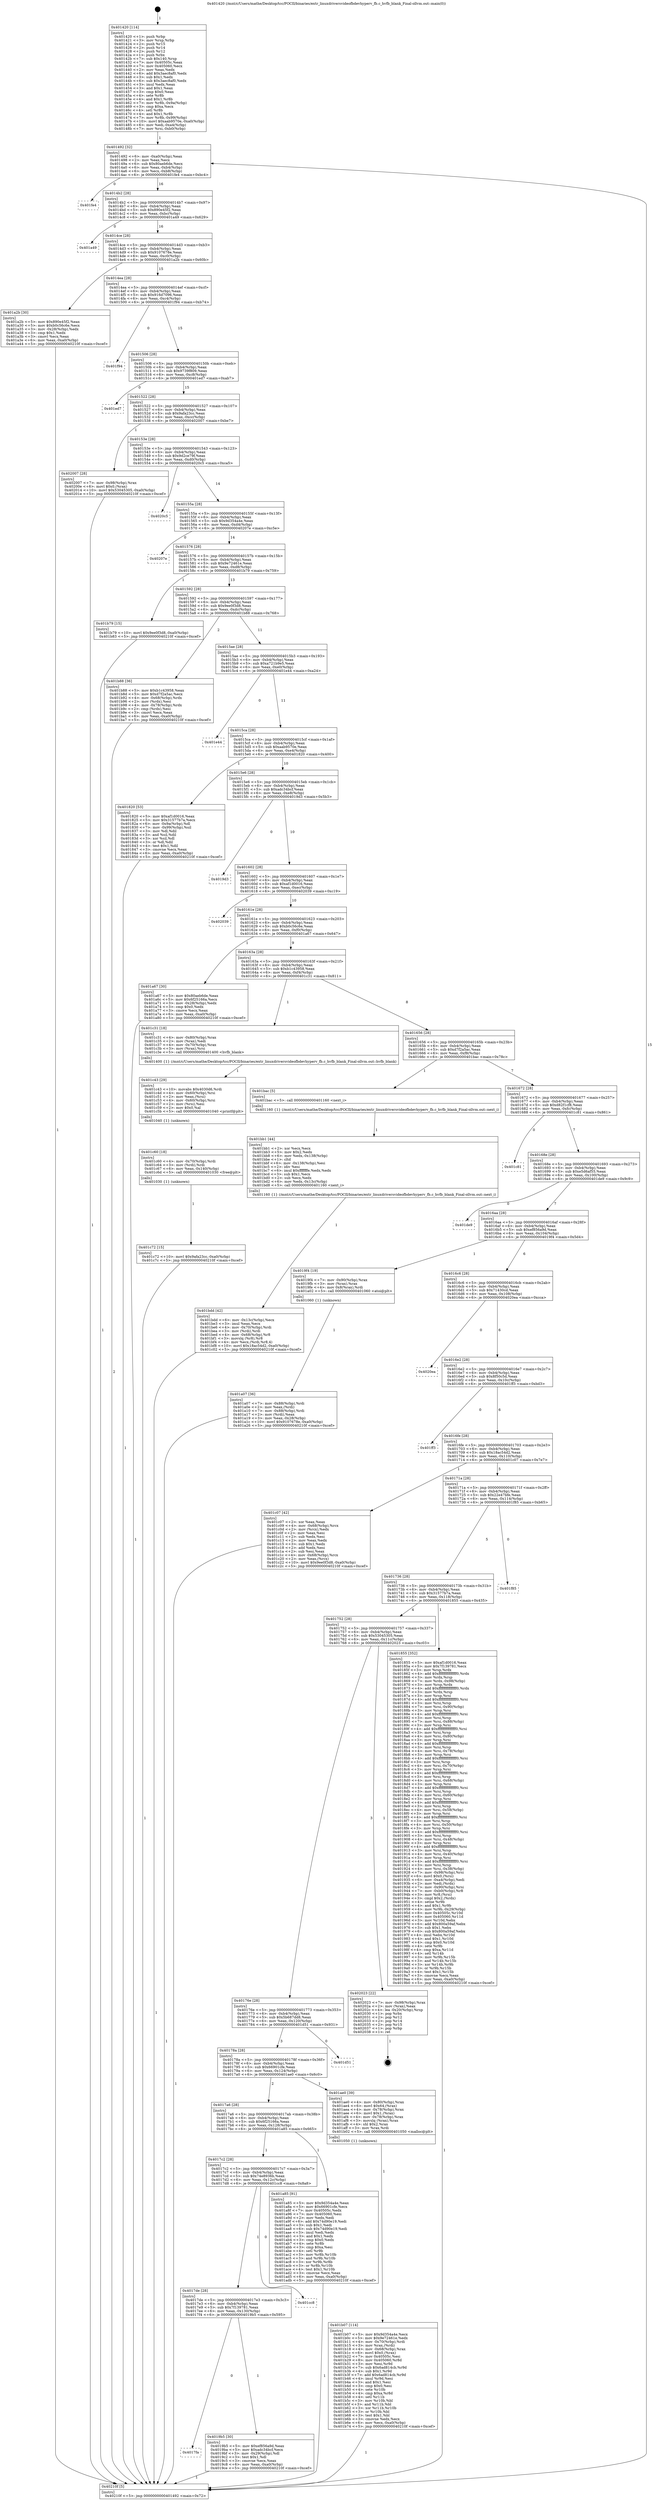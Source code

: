 digraph "0x401420" {
  label = "0x401420 (/mnt/c/Users/mathe/Desktop/tcc/POCII/binaries/extr_linuxdriversvideofbdevhyperv_fb.c_hvfb_blank_Final-ollvm.out::main(0))"
  labelloc = "t"
  node[shape=record]

  Entry [label="",width=0.3,height=0.3,shape=circle,fillcolor=black,style=filled]
  "0x401492" [label="{
     0x401492 [32]\l
     | [instrs]\l
     &nbsp;&nbsp;0x401492 \<+6\>: mov -0xa0(%rbp),%eax\l
     &nbsp;&nbsp;0x401498 \<+2\>: mov %eax,%ecx\l
     &nbsp;&nbsp;0x40149a \<+6\>: sub $0x80aeb6de,%ecx\l
     &nbsp;&nbsp;0x4014a0 \<+6\>: mov %eax,-0xb4(%rbp)\l
     &nbsp;&nbsp;0x4014a6 \<+6\>: mov %ecx,-0xb8(%rbp)\l
     &nbsp;&nbsp;0x4014ac \<+6\>: je 0000000000401fe4 \<main+0xbc4\>\l
  }"]
  "0x401fe4" [label="{
     0x401fe4\l
  }", style=dashed]
  "0x4014b2" [label="{
     0x4014b2 [28]\l
     | [instrs]\l
     &nbsp;&nbsp;0x4014b2 \<+5\>: jmp 00000000004014b7 \<main+0x97\>\l
     &nbsp;&nbsp;0x4014b7 \<+6\>: mov -0xb4(%rbp),%eax\l
     &nbsp;&nbsp;0x4014bd \<+5\>: sub $0x890e45f2,%eax\l
     &nbsp;&nbsp;0x4014c2 \<+6\>: mov %eax,-0xbc(%rbp)\l
     &nbsp;&nbsp;0x4014c8 \<+6\>: je 0000000000401a49 \<main+0x629\>\l
  }"]
  Exit [label="",width=0.3,height=0.3,shape=circle,fillcolor=black,style=filled,peripheries=2]
  "0x401a49" [label="{
     0x401a49\l
  }", style=dashed]
  "0x4014ce" [label="{
     0x4014ce [28]\l
     | [instrs]\l
     &nbsp;&nbsp;0x4014ce \<+5\>: jmp 00000000004014d3 \<main+0xb3\>\l
     &nbsp;&nbsp;0x4014d3 \<+6\>: mov -0xb4(%rbp),%eax\l
     &nbsp;&nbsp;0x4014d9 \<+5\>: sub $0x9107678e,%eax\l
     &nbsp;&nbsp;0x4014de \<+6\>: mov %eax,-0xc0(%rbp)\l
     &nbsp;&nbsp;0x4014e4 \<+6\>: je 0000000000401a2b \<main+0x60b\>\l
  }"]
  "0x401c72" [label="{
     0x401c72 [15]\l
     | [instrs]\l
     &nbsp;&nbsp;0x401c72 \<+10\>: movl $0x9afa23cc,-0xa0(%rbp)\l
     &nbsp;&nbsp;0x401c7c \<+5\>: jmp 000000000040210f \<main+0xcef\>\l
  }"]
  "0x401a2b" [label="{
     0x401a2b [30]\l
     | [instrs]\l
     &nbsp;&nbsp;0x401a2b \<+5\>: mov $0x890e45f2,%eax\l
     &nbsp;&nbsp;0x401a30 \<+5\>: mov $0xb0c56c6e,%ecx\l
     &nbsp;&nbsp;0x401a35 \<+3\>: mov -0x28(%rbp),%edx\l
     &nbsp;&nbsp;0x401a38 \<+3\>: cmp $0x1,%edx\l
     &nbsp;&nbsp;0x401a3b \<+3\>: cmovl %ecx,%eax\l
     &nbsp;&nbsp;0x401a3e \<+6\>: mov %eax,-0xa0(%rbp)\l
     &nbsp;&nbsp;0x401a44 \<+5\>: jmp 000000000040210f \<main+0xcef\>\l
  }"]
  "0x4014ea" [label="{
     0x4014ea [28]\l
     | [instrs]\l
     &nbsp;&nbsp;0x4014ea \<+5\>: jmp 00000000004014ef \<main+0xcf\>\l
     &nbsp;&nbsp;0x4014ef \<+6\>: mov -0xb4(%rbp),%eax\l
     &nbsp;&nbsp;0x4014f5 \<+5\>: sub $0x916d7096,%eax\l
     &nbsp;&nbsp;0x4014fa \<+6\>: mov %eax,-0xc4(%rbp)\l
     &nbsp;&nbsp;0x401500 \<+6\>: je 0000000000401f94 \<main+0xb74\>\l
  }"]
  "0x401c60" [label="{
     0x401c60 [18]\l
     | [instrs]\l
     &nbsp;&nbsp;0x401c60 \<+4\>: mov -0x70(%rbp),%rdi\l
     &nbsp;&nbsp;0x401c64 \<+3\>: mov (%rdi),%rdi\l
     &nbsp;&nbsp;0x401c67 \<+6\>: mov %eax,-0x140(%rbp)\l
     &nbsp;&nbsp;0x401c6d \<+5\>: call 0000000000401030 \<free@plt\>\l
     | [calls]\l
     &nbsp;&nbsp;0x401030 \{1\} (unknown)\l
  }"]
  "0x401f94" [label="{
     0x401f94\l
  }", style=dashed]
  "0x401506" [label="{
     0x401506 [28]\l
     | [instrs]\l
     &nbsp;&nbsp;0x401506 \<+5\>: jmp 000000000040150b \<main+0xeb\>\l
     &nbsp;&nbsp;0x40150b \<+6\>: mov -0xb4(%rbp),%eax\l
     &nbsp;&nbsp;0x401511 \<+5\>: sub $0x9739f809,%eax\l
     &nbsp;&nbsp;0x401516 \<+6\>: mov %eax,-0xc8(%rbp)\l
     &nbsp;&nbsp;0x40151c \<+6\>: je 0000000000401ed7 \<main+0xab7\>\l
  }"]
  "0x401c43" [label="{
     0x401c43 [29]\l
     | [instrs]\l
     &nbsp;&nbsp;0x401c43 \<+10\>: movabs $0x4030d6,%rdi\l
     &nbsp;&nbsp;0x401c4d \<+4\>: mov -0x60(%rbp),%rsi\l
     &nbsp;&nbsp;0x401c51 \<+2\>: mov %eax,(%rsi)\l
     &nbsp;&nbsp;0x401c53 \<+4\>: mov -0x60(%rbp),%rsi\l
     &nbsp;&nbsp;0x401c57 \<+2\>: mov (%rsi),%esi\l
     &nbsp;&nbsp;0x401c59 \<+2\>: mov $0x0,%al\l
     &nbsp;&nbsp;0x401c5b \<+5\>: call 0000000000401040 \<printf@plt\>\l
     | [calls]\l
     &nbsp;&nbsp;0x401040 \{1\} (unknown)\l
  }"]
  "0x401ed7" [label="{
     0x401ed7\l
  }", style=dashed]
  "0x401522" [label="{
     0x401522 [28]\l
     | [instrs]\l
     &nbsp;&nbsp;0x401522 \<+5\>: jmp 0000000000401527 \<main+0x107\>\l
     &nbsp;&nbsp;0x401527 \<+6\>: mov -0xb4(%rbp),%eax\l
     &nbsp;&nbsp;0x40152d \<+5\>: sub $0x9afa23cc,%eax\l
     &nbsp;&nbsp;0x401532 \<+6\>: mov %eax,-0xcc(%rbp)\l
     &nbsp;&nbsp;0x401538 \<+6\>: je 0000000000402007 \<main+0xbe7\>\l
  }"]
  "0x401bdd" [label="{
     0x401bdd [42]\l
     | [instrs]\l
     &nbsp;&nbsp;0x401bdd \<+6\>: mov -0x13c(%rbp),%ecx\l
     &nbsp;&nbsp;0x401be3 \<+3\>: imul %eax,%ecx\l
     &nbsp;&nbsp;0x401be6 \<+4\>: mov -0x70(%rbp),%rdi\l
     &nbsp;&nbsp;0x401bea \<+3\>: mov (%rdi),%rdi\l
     &nbsp;&nbsp;0x401bed \<+4\>: mov -0x68(%rbp),%r8\l
     &nbsp;&nbsp;0x401bf1 \<+3\>: movslq (%r8),%r8\l
     &nbsp;&nbsp;0x401bf4 \<+4\>: mov %ecx,(%rdi,%r8,4)\l
     &nbsp;&nbsp;0x401bf8 \<+10\>: movl $0x18ac54d2,-0xa0(%rbp)\l
     &nbsp;&nbsp;0x401c02 \<+5\>: jmp 000000000040210f \<main+0xcef\>\l
  }"]
  "0x402007" [label="{
     0x402007 [28]\l
     | [instrs]\l
     &nbsp;&nbsp;0x402007 \<+7\>: mov -0x98(%rbp),%rax\l
     &nbsp;&nbsp;0x40200e \<+6\>: movl $0x0,(%rax)\l
     &nbsp;&nbsp;0x402014 \<+10\>: movl $0x53045305,-0xa0(%rbp)\l
     &nbsp;&nbsp;0x40201e \<+5\>: jmp 000000000040210f \<main+0xcef\>\l
  }"]
  "0x40153e" [label="{
     0x40153e [28]\l
     | [instrs]\l
     &nbsp;&nbsp;0x40153e \<+5\>: jmp 0000000000401543 \<main+0x123\>\l
     &nbsp;&nbsp;0x401543 \<+6\>: mov -0xb4(%rbp),%eax\l
     &nbsp;&nbsp;0x401549 \<+5\>: sub $0x9d2ce79f,%eax\l
     &nbsp;&nbsp;0x40154e \<+6\>: mov %eax,-0xd0(%rbp)\l
     &nbsp;&nbsp;0x401554 \<+6\>: je 00000000004020c5 \<main+0xca5\>\l
  }"]
  "0x401bb1" [label="{
     0x401bb1 [44]\l
     | [instrs]\l
     &nbsp;&nbsp;0x401bb1 \<+2\>: xor %ecx,%ecx\l
     &nbsp;&nbsp;0x401bb3 \<+5\>: mov $0x2,%edx\l
     &nbsp;&nbsp;0x401bb8 \<+6\>: mov %edx,-0x138(%rbp)\l
     &nbsp;&nbsp;0x401bbe \<+1\>: cltd\l
     &nbsp;&nbsp;0x401bbf \<+6\>: mov -0x138(%rbp),%esi\l
     &nbsp;&nbsp;0x401bc5 \<+2\>: idiv %esi\l
     &nbsp;&nbsp;0x401bc7 \<+6\>: imul $0xfffffffe,%edx,%edx\l
     &nbsp;&nbsp;0x401bcd \<+3\>: sub $0x1,%ecx\l
     &nbsp;&nbsp;0x401bd0 \<+2\>: sub %ecx,%edx\l
     &nbsp;&nbsp;0x401bd2 \<+6\>: mov %edx,-0x13c(%rbp)\l
     &nbsp;&nbsp;0x401bd8 \<+5\>: call 0000000000401160 \<next_i\>\l
     | [calls]\l
     &nbsp;&nbsp;0x401160 \{1\} (/mnt/c/Users/mathe/Desktop/tcc/POCII/binaries/extr_linuxdriversvideofbdevhyperv_fb.c_hvfb_blank_Final-ollvm.out::next_i)\l
  }"]
  "0x4020c5" [label="{
     0x4020c5\l
  }", style=dashed]
  "0x40155a" [label="{
     0x40155a [28]\l
     | [instrs]\l
     &nbsp;&nbsp;0x40155a \<+5\>: jmp 000000000040155f \<main+0x13f\>\l
     &nbsp;&nbsp;0x40155f \<+6\>: mov -0xb4(%rbp),%eax\l
     &nbsp;&nbsp;0x401565 \<+5\>: sub $0x9d354a4e,%eax\l
     &nbsp;&nbsp;0x40156a \<+6\>: mov %eax,-0xd4(%rbp)\l
     &nbsp;&nbsp;0x401570 \<+6\>: je 000000000040207e \<main+0xc5e\>\l
  }"]
  "0x401b07" [label="{
     0x401b07 [114]\l
     | [instrs]\l
     &nbsp;&nbsp;0x401b07 \<+5\>: mov $0x9d354a4e,%ecx\l
     &nbsp;&nbsp;0x401b0c \<+5\>: mov $0x9e72461e,%edx\l
     &nbsp;&nbsp;0x401b11 \<+4\>: mov -0x70(%rbp),%rdi\l
     &nbsp;&nbsp;0x401b15 \<+3\>: mov %rax,(%rdi)\l
     &nbsp;&nbsp;0x401b18 \<+4\>: mov -0x68(%rbp),%rax\l
     &nbsp;&nbsp;0x401b1c \<+6\>: movl $0x0,(%rax)\l
     &nbsp;&nbsp;0x401b22 \<+7\>: mov 0x40505c,%esi\l
     &nbsp;&nbsp;0x401b29 \<+8\>: mov 0x405060,%r8d\l
     &nbsp;&nbsp;0x401b31 \<+3\>: mov %esi,%r9d\l
     &nbsp;&nbsp;0x401b34 \<+7\>: sub $0x6ad814cb,%r9d\l
     &nbsp;&nbsp;0x401b3b \<+4\>: sub $0x1,%r9d\l
     &nbsp;&nbsp;0x401b3f \<+7\>: add $0x6ad814cb,%r9d\l
     &nbsp;&nbsp;0x401b46 \<+4\>: imul %r9d,%esi\l
     &nbsp;&nbsp;0x401b4a \<+3\>: and $0x1,%esi\l
     &nbsp;&nbsp;0x401b4d \<+3\>: cmp $0x0,%esi\l
     &nbsp;&nbsp;0x401b50 \<+4\>: sete %r10b\l
     &nbsp;&nbsp;0x401b54 \<+4\>: cmp $0xa,%r8d\l
     &nbsp;&nbsp;0x401b58 \<+4\>: setl %r11b\l
     &nbsp;&nbsp;0x401b5c \<+3\>: mov %r10b,%bl\l
     &nbsp;&nbsp;0x401b5f \<+3\>: and %r11b,%bl\l
     &nbsp;&nbsp;0x401b62 \<+3\>: xor %r11b,%r10b\l
     &nbsp;&nbsp;0x401b65 \<+3\>: or %r10b,%bl\l
     &nbsp;&nbsp;0x401b68 \<+3\>: test $0x1,%bl\l
     &nbsp;&nbsp;0x401b6b \<+3\>: cmovne %edx,%ecx\l
     &nbsp;&nbsp;0x401b6e \<+6\>: mov %ecx,-0xa0(%rbp)\l
     &nbsp;&nbsp;0x401b74 \<+5\>: jmp 000000000040210f \<main+0xcef\>\l
  }"]
  "0x40207e" [label="{
     0x40207e\l
  }", style=dashed]
  "0x401576" [label="{
     0x401576 [28]\l
     | [instrs]\l
     &nbsp;&nbsp;0x401576 \<+5\>: jmp 000000000040157b \<main+0x15b\>\l
     &nbsp;&nbsp;0x40157b \<+6\>: mov -0xb4(%rbp),%eax\l
     &nbsp;&nbsp;0x401581 \<+5\>: sub $0x9e72461e,%eax\l
     &nbsp;&nbsp;0x401586 \<+6\>: mov %eax,-0xd8(%rbp)\l
     &nbsp;&nbsp;0x40158c \<+6\>: je 0000000000401b79 \<main+0x759\>\l
  }"]
  "0x401a07" [label="{
     0x401a07 [36]\l
     | [instrs]\l
     &nbsp;&nbsp;0x401a07 \<+7\>: mov -0x88(%rbp),%rdi\l
     &nbsp;&nbsp;0x401a0e \<+2\>: mov %eax,(%rdi)\l
     &nbsp;&nbsp;0x401a10 \<+7\>: mov -0x88(%rbp),%rdi\l
     &nbsp;&nbsp;0x401a17 \<+2\>: mov (%rdi),%eax\l
     &nbsp;&nbsp;0x401a19 \<+3\>: mov %eax,-0x28(%rbp)\l
     &nbsp;&nbsp;0x401a1c \<+10\>: movl $0x9107678e,-0xa0(%rbp)\l
     &nbsp;&nbsp;0x401a26 \<+5\>: jmp 000000000040210f \<main+0xcef\>\l
  }"]
  "0x401b79" [label="{
     0x401b79 [15]\l
     | [instrs]\l
     &nbsp;&nbsp;0x401b79 \<+10\>: movl $0x9ee0f3d8,-0xa0(%rbp)\l
     &nbsp;&nbsp;0x401b83 \<+5\>: jmp 000000000040210f \<main+0xcef\>\l
  }"]
  "0x401592" [label="{
     0x401592 [28]\l
     | [instrs]\l
     &nbsp;&nbsp;0x401592 \<+5\>: jmp 0000000000401597 \<main+0x177\>\l
     &nbsp;&nbsp;0x401597 \<+6\>: mov -0xb4(%rbp),%eax\l
     &nbsp;&nbsp;0x40159d \<+5\>: sub $0x9ee0f3d8,%eax\l
     &nbsp;&nbsp;0x4015a2 \<+6\>: mov %eax,-0xdc(%rbp)\l
     &nbsp;&nbsp;0x4015a8 \<+6\>: je 0000000000401b88 \<main+0x768\>\l
  }"]
  "0x4017fa" [label="{
     0x4017fa\l
  }", style=dashed]
  "0x401b88" [label="{
     0x401b88 [36]\l
     | [instrs]\l
     &nbsp;&nbsp;0x401b88 \<+5\>: mov $0xb1c43958,%eax\l
     &nbsp;&nbsp;0x401b8d \<+5\>: mov $0xd7f2a5ac,%ecx\l
     &nbsp;&nbsp;0x401b92 \<+4\>: mov -0x68(%rbp),%rdx\l
     &nbsp;&nbsp;0x401b96 \<+2\>: mov (%rdx),%esi\l
     &nbsp;&nbsp;0x401b98 \<+4\>: mov -0x78(%rbp),%rdx\l
     &nbsp;&nbsp;0x401b9c \<+2\>: cmp (%rdx),%esi\l
     &nbsp;&nbsp;0x401b9e \<+3\>: cmovl %ecx,%eax\l
     &nbsp;&nbsp;0x401ba1 \<+6\>: mov %eax,-0xa0(%rbp)\l
     &nbsp;&nbsp;0x401ba7 \<+5\>: jmp 000000000040210f \<main+0xcef\>\l
  }"]
  "0x4015ae" [label="{
     0x4015ae [28]\l
     | [instrs]\l
     &nbsp;&nbsp;0x4015ae \<+5\>: jmp 00000000004015b3 \<main+0x193\>\l
     &nbsp;&nbsp;0x4015b3 \<+6\>: mov -0xb4(%rbp),%eax\l
     &nbsp;&nbsp;0x4015b9 \<+5\>: sub $0xa721b9e5,%eax\l
     &nbsp;&nbsp;0x4015be \<+6\>: mov %eax,-0xe0(%rbp)\l
     &nbsp;&nbsp;0x4015c4 \<+6\>: je 0000000000401e44 \<main+0xa24\>\l
  }"]
  "0x4019b5" [label="{
     0x4019b5 [30]\l
     | [instrs]\l
     &nbsp;&nbsp;0x4019b5 \<+5\>: mov $0xef856a9d,%eax\l
     &nbsp;&nbsp;0x4019ba \<+5\>: mov $0xadc34bcf,%ecx\l
     &nbsp;&nbsp;0x4019bf \<+3\>: mov -0x29(%rbp),%dl\l
     &nbsp;&nbsp;0x4019c2 \<+3\>: test $0x1,%dl\l
     &nbsp;&nbsp;0x4019c5 \<+3\>: cmovne %ecx,%eax\l
     &nbsp;&nbsp;0x4019c8 \<+6\>: mov %eax,-0xa0(%rbp)\l
     &nbsp;&nbsp;0x4019ce \<+5\>: jmp 000000000040210f \<main+0xcef\>\l
  }"]
  "0x401e44" [label="{
     0x401e44\l
  }", style=dashed]
  "0x4015ca" [label="{
     0x4015ca [28]\l
     | [instrs]\l
     &nbsp;&nbsp;0x4015ca \<+5\>: jmp 00000000004015cf \<main+0x1af\>\l
     &nbsp;&nbsp;0x4015cf \<+6\>: mov -0xb4(%rbp),%eax\l
     &nbsp;&nbsp;0x4015d5 \<+5\>: sub $0xaab9570e,%eax\l
     &nbsp;&nbsp;0x4015da \<+6\>: mov %eax,-0xe4(%rbp)\l
     &nbsp;&nbsp;0x4015e0 \<+6\>: je 0000000000401820 \<main+0x400\>\l
  }"]
  "0x4017de" [label="{
     0x4017de [28]\l
     | [instrs]\l
     &nbsp;&nbsp;0x4017de \<+5\>: jmp 00000000004017e3 \<main+0x3c3\>\l
     &nbsp;&nbsp;0x4017e3 \<+6\>: mov -0xb4(%rbp),%eax\l
     &nbsp;&nbsp;0x4017e9 \<+5\>: sub $0x7f139781,%eax\l
     &nbsp;&nbsp;0x4017ee \<+6\>: mov %eax,-0x130(%rbp)\l
     &nbsp;&nbsp;0x4017f4 \<+6\>: je 00000000004019b5 \<main+0x595\>\l
  }"]
  "0x401820" [label="{
     0x401820 [53]\l
     | [instrs]\l
     &nbsp;&nbsp;0x401820 \<+5\>: mov $0xaf1d0016,%eax\l
     &nbsp;&nbsp;0x401825 \<+5\>: mov $0x31577b7a,%ecx\l
     &nbsp;&nbsp;0x40182a \<+6\>: mov -0x9a(%rbp),%dl\l
     &nbsp;&nbsp;0x401830 \<+7\>: mov -0x99(%rbp),%sil\l
     &nbsp;&nbsp;0x401837 \<+3\>: mov %dl,%dil\l
     &nbsp;&nbsp;0x40183a \<+3\>: and %sil,%dil\l
     &nbsp;&nbsp;0x40183d \<+3\>: xor %sil,%dl\l
     &nbsp;&nbsp;0x401840 \<+3\>: or %dl,%dil\l
     &nbsp;&nbsp;0x401843 \<+4\>: test $0x1,%dil\l
     &nbsp;&nbsp;0x401847 \<+3\>: cmovne %ecx,%eax\l
     &nbsp;&nbsp;0x40184a \<+6\>: mov %eax,-0xa0(%rbp)\l
     &nbsp;&nbsp;0x401850 \<+5\>: jmp 000000000040210f \<main+0xcef\>\l
  }"]
  "0x4015e6" [label="{
     0x4015e6 [28]\l
     | [instrs]\l
     &nbsp;&nbsp;0x4015e6 \<+5\>: jmp 00000000004015eb \<main+0x1cb\>\l
     &nbsp;&nbsp;0x4015eb \<+6\>: mov -0xb4(%rbp),%eax\l
     &nbsp;&nbsp;0x4015f1 \<+5\>: sub $0xadc34bcf,%eax\l
     &nbsp;&nbsp;0x4015f6 \<+6\>: mov %eax,-0xe8(%rbp)\l
     &nbsp;&nbsp;0x4015fc \<+6\>: je 00000000004019d3 \<main+0x5b3\>\l
  }"]
  "0x40210f" [label="{
     0x40210f [5]\l
     | [instrs]\l
     &nbsp;&nbsp;0x40210f \<+5\>: jmp 0000000000401492 \<main+0x72\>\l
  }"]
  "0x401420" [label="{
     0x401420 [114]\l
     | [instrs]\l
     &nbsp;&nbsp;0x401420 \<+1\>: push %rbp\l
     &nbsp;&nbsp;0x401421 \<+3\>: mov %rsp,%rbp\l
     &nbsp;&nbsp;0x401424 \<+2\>: push %r15\l
     &nbsp;&nbsp;0x401426 \<+2\>: push %r14\l
     &nbsp;&nbsp;0x401428 \<+2\>: push %r12\l
     &nbsp;&nbsp;0x40142a \<+1\>: push %rbx\l
     &nbsp;&nbsp;0x40142b \<+7\>: sub $0x140,%rsp\l
     &nbsp;&nbsp;0x401432 \<+7\>: mov 0x40505c,%eax\l
     &nbsp;&nbsp;0x401439 \<+7\>: mov 0x405060,%ecx\l
     &nbsp;&nbsp;0x401440 \<+2\>: mov %eax,%edx\l
     &nbsp;&nbsp;0x401442 \<+6\>: add $0x3aec8af0,%edx\l
     &nbsp;&nbsp;0x401448 \<+3\>: sub $0x1,%edx\l
     &nbsp;&nbsp;0x40144b \<+6\>: sub $0x3aec8af0,%edx\l
     &nbsp;&nbsp;0x401451 \<+3\>: imul %edx,%eax\l
     &nbsp;&nbsp;0x401454 \<+3\>: and $0x1,%eax\l
     &nbsp;&nbsp;0x401457 \<+3\>: cmp $0x0,%eax\l
     &nbsp;&nbsp;0x40145a \<+4\>: sete %r8b\l
     &nbsp;&nbsp;0x40145e \<+4\>: and $0x1,%r8b\l
     &nbsp;&nbsp;0x401462 \<+7\>: mov %r8b,-0x9a(%rbp)\l
     &nbsp;&nbsp;0x401469 \<+3\>: cmp $0xa,%ecx\l
     &nbsp;&nbsp;0x40146c \<+4\>: setl %r8b\l
     &nbsp;&nbsp;0x401470 \<+4\>: and $0x1,%r8b\l
     &nbsp;&nbsp;0x401474 \<+7\>: mov %r8b,-0x99(%rbp)\l
     &nbsp;&nbsp;0x40147b \<+10\>: movl $0xaab9570e,-0xa0(%rbp)\l
     &nbsp;&nbsp;0x401485 \<+6\>: mov %edi,-0xa4(%rbp)\l
     &nbsp;&nbsp;0x40148b \<+7\>: mov %rsi,-0xb0(%rbp)\l
  }"]
  "0x401cc8" [label="{
     0x401cc8\l
  }", style=dashed]
  "0x4019d3" [label="{
     0x4019d3\l
  }", style=dashed]
  "0x401602" [label="{
     0x401602 [28]\l
     | [instrs]\l
     &nbsp;&nbsp;0x401602 \<+5\>: jmp 0000000000401607 \<main+0x1e7\>\l
     &nbsp;&nbsp;0x401607 \<+6\>: mov -0xb4(%rbp),%eax\l
     &nbsp;&nbsp;0x40160d \<+5\>: sub $0xaf1d0016,%eax\l
     &nbsp;&nbsp;0x401612 \<+6\>: mov %eax,-0xec(%rbp)\l
     &nbsp;&nbsp;0x401618 \<+6\>: je 0000000000402039 \<main+0xc19\>\l
  }"]
  "0x4017c2" [label="{
     0x4017c2 [28]\l
     | [instrs]\l
     &nbsp;&nbsp;0x4017c2 \<+5\>: jmp 00000000004017c7 \<main+0x3a7\>\l
     &nbsp;&nbsp;0x4017c7 \<+6\>: mov -0xb4(%rbp),%eax\l
     &nbsp;&nbsp;0x4017cd \<+5\>: sub $0x74e8936b,%eax\l
     &nbsp;&nbsp;0x4017d2 \<+6\>: mov %eax,-0x12c(%rbp)\l
     &nbsp;&nbsp;0x4017d8 \<+6\>: je 0000000000401cc8 \<main+0x8a8\>\l
  }"]
  "0x402039" [label="{
     0x402039\l
  }", style=dashed]
  "0x40161e" [label="{
     0x40161e [28]\l
     | [instrs]\l
     &nbsp;&nbsp;0x40161e \<+5\>: jmp 0000000000401623 \<main+0x203\>\l
     &nbsp;&nbsp;0x401623 \<+6\>: mov -0xb4(%rbp),%eax\l
     &nbsp;&nbsp;0x401629 \<+5\>: sub $0xb0c56c6e,%eax\l
     &nbsp;&nbsp;0x40162e \<+6\>: mov %eax,-0xf0(%rbp)\l
     &nbsp;&nbsp;0x401634 \<+6\>: je 0000000000401a67 \<main+0x647\>\l
  }"]
  "0x401a85" [label="{
     0x401a85 [91]\l
     | [instrs]\l
     &nbsp;&nbsp;0x401a85 \<+5\>: mov $0x9d354a4e,%eax\l
     &nbsp;&nbsp;0x401a8a \<+5\>: mov $0x66901cfe,%ecx\l
     &nbsp;&nbsp;0x401a8f \<+7\>: mov 0x40505c,%edx\l
     &nbsp;&nbsp;0x401a96 \<+7\>: mov 0x405060,%esi\l
     &nbsp;&nbsp;0x401a9d \<+2\>: mov %edx,%edi\l
     &nbsp;&nbsp;0x401a9f \<+6\>: add $0x74d90e19,%edi\l
     &nbsp;&nbsp;0x401aa5 \<+3\>: sub $0x1,%edi\l
     &nbsp;&nbsp;0x401aa8 \<+6\>: sub $0x74d90e19,%edi\l
     &nbsp;&nbsp;0x401aae \<+3\>: imul %edi,%edx\l
     &nbsp;&nbsp;0x401ab1 \<+3\>: and $0x1,%edx\l
     &nbsp;&nbsp;0x401ab4 \<+3\>: cmp $0x0,%edx\l
     &nbsp;&nbsp;0x401ab7 \<+4\>: sete %r8b\l
     &nbsp;&nbsp;0x401abb \<+3\>: cmp $0xa,%esi\l
     &nbsp;&nbsp;0x401abe \<+4\>: setl %r9b\l
     &nbsp;&nbsp;0x401ac2 \<+3\>: mov %r8b,%r10b\l
     &nbsp;&nbsp;0x401ac5 \<+3\>: and %r9b,%r10b\l
     &nbsp;&nbsp;0x401ac8 \<+3\>: xor %r9b,%r8b\l
     &nbsp;&nbsp;0x401acb \<+3\>: or %r8b,%r10b\l
     &nbsp;&nbsp;0x401ace \<+4\>: test $0x1,%r10b\l
     &nbsp;&nbsp;0x401ad2 \<+3\>: cmovne %ecx,%eax\l
     &nbsp;&nbsp;0x401ad5 \<+6\>: mov %eax,-0xa0(%rbp)\l
     &nbsp;&nbsp;0x401adb \<+5\>: jmp 000000000040210f \<main+0xcef\>\l
  }"]
  "0x401a67" [label="{
     0x401a67 [30]\l
     | [instrs]\l
     &nbsp;&nbsp;0x401a67 \<+5\>: mov $0x80aeb6de,%eax\l
     &nbsp;&nbsp;0x401a6c \<+5\>: mov $0x6f25166a,%ecx\l
     &nbsp;&nbsp;0x401a71 \<+3\>: mov -0x28(%rbp),%edx\l
     &nbsp;&nbsp;0x401a74 \<+3\>: cmp $0x0,%edx\l
     &nbsp;&nbsp;0x401a77 \<+3\>: cmove %ecx,%eax\l
     &nbsp;&nbsp;0x401a7a \<+6\>: mov %eax,-0xa0(%rbp)\l
     &nbsp;&nbsp;0x401a80 \<+5\>: jmp 000000000040210f \<main+0xcef\>\l
  }"]
  "0x40163a" [label="{
     0x40163a [28]\l
     | [instrs]\l
     &nbsp;&nbsp;0x40163a \<+5\>: jmp 000000000040163f \<main+0x21f\>\l
     &nbsp;&nbsp;0x40163f \<+6\>: mov -0xb4(%rbp),%eax\l
     &nbsp;&nbsp;0x401645 \<+5\>: sub $0xb1c43958,%eax\l
     &nbsp;&nbsp;0x40164a \<+6\>: mov %eax,-0xf4(%rbp)\l
     &nbsp;&nbsp;0x401650 \<+6\>: je 0000000000401c31 \<main+0x811\>\l
  }"]
  "0x4017a6" [label="{
     0x4017a6 [28]\l
     | [instrs]\l
     &nbsp;&nbsp;0x4017a6 \<+5\>: jmp 00000000004017ab \<main+0x38b\>\l
     &nbsp;&nbsp;0x4017ab \<+6\>: mov -0xb4(%rbp),%eax\l
     &nbsp;&nbsp;0x4017b1 \<+5\>: sub $0x6f25166a,%eax\l
     &nbsp;&nbsp;0x4017b6 \<+6\>: mov %eax,-0x128(%rbp)\l
     &nbsp;&nbsp;0x4017bc \<+6\>: je 0000000000401a85 \<main+0x665\>\l
  }"]
  "0x401c31" [label="{
     0x401c31 [18]\l
     | [instrs]\l
     &nbsp;&nbsp;0x401c31 \<+4\>: mov -0x80(%rbp),%rax\l
     &nbsp;&nbsp;0x401c35 \<+2\>: mov (%rax),%edi\l
     &nbsp;&nbsp;0x401c37 \<+4\>: mov -0x70(%rbp),%rax\l
     &nbsp;&nbsp;0x401c3b \<+3\>: mov (%rax),%rsi\l
     &nbsp;&nbsp;0x401c3e \<+5\>: call 0000000000401400 \<hvfb_blank\>\l
     | [calls]\l
     &nbsp;&nbsp;0x401400 \{1\} (/mnt/c/Users/mathe/Desktop/tcc/POCII/binaries/extr_linuxdriversvideofbdevhyperv_fb.c_hvfb_blank_Final-ollvm.out::hvfb_blank)\l
  }"]
  "0x401656" [label="{
     0x401656 [28]\l
     | [instrs]\l
     &nbsp;&nbsp;0x401656 \<+5\>: jmp 000000000040165b \<main+0x23b\>\l
     &nbsp;&nbsp;0x40165b \<+6\>: mov -0xb4(%rbp),%eax\l
     &nbsp;&nbsp;0x401661 \<+5\>: sub $0xd7f2a5ac,%eax\l
     &nbsp;&nbsp;0x401666 \<+6\>: mov %eax,-0xf8(%rbp)\l
     &nbsp;&nbsp;0x40166c \<+6\>: je 0000000000401bac \<main+0x78c\>\l
  }"]
  "0x401ae0" [label="{
     0x401ae0 [39]\l
     | [instrs]\l
     &nbsp;&nbsp;0x401ae0 \<+4\>: mov -0x80(%rbp),%rax\l
     &nbsp;&nbsp;0x401ae4 \<+6\>: movl $0x64,(%rax)\l
     &nbsp;&nbsp;0x401aea \<+4\>: mov -0x78(%rbp),%rax\l
     &nbsp;&nbsp;0x401aee \<+6\>: movl $0x1,(%rax)\l
     &nbsp;&nbsp;0x401af4 \<+4\>: mov -0x78(%rbp),%rax\l
     &nbsp;&nbsp;0x401af8 \<+3\>: movslq (%rax),%rax\l
     &nbsp;&nbsp;0x401afb \<+4\>: shl $0x2,%rax\l
     &nbsp;&nbsp;0x401aff \<+3\>: mov %rax,%rdi\l
     &nbsp;&nbsp;0x401b02 \<+5\>: call 0000000000401050 \<malloc@plt\>\l
     | [calls]\l
     &nbsp;&nbsp;0x401050 \{1\} (unknown)\l
  }"]
  "0x401bac" [label="{
     0x401bac [5]\l
     | [instrs]\l
     &nbsp;&nbsp;0x401bac \<+5\>: call 0000000000401160 \<next_i\>\l
     | [calls]\l
     &nbsp;&nbsp;0x401160 \{1\} (/mnt/c/Users/mathe/Desktop/tcc/POCII/binaries/extr_linuxdriversvideofbdevhyperv_fb.c_hvfb_blank_Final-ollvm.out::next_i)\l
  }"]
  "0x401672" [label="{
     0x401672 [28]\l
     | [instrs]\l
     &nbsp;&nbsp;0x401672 \<+5\>: jmp 0000000000401677 \<main+0x257\>\l
     &nbsp;&nbsp;0x401677 \<+6\>: mov -0xb4(%rbp),%eax\l
     &nbsp;&nbsp;0x40167d \<+5\>: sub $0xd82f1cf8,%eax\l
     &nbsp;&nbsp;0x401682 \<+6\>: mov %eax,-0xfc(%rbp)\l
     &nbsp;&nbsp;0x401688 \<+6\>: je 0000000000401c81 \<main+0x861\>\l
  }"]
  "0x40178a" [label="{
     0x40178a [28]\l
     | [instrs]\l
     &nbsp;&nbsp;0x40178a \<+5\>: jmp 000000000040178f \<main+0x36f\>\l
     &nbsp;&nbsp;0x40178f \<+6\>: mov -0xb4(%rbp),%eax\l
     &nbsp;&nbsp;0x401795 \<+5\>: sub $0x66901cfe,%eax\l
     &nbsp;&nbsp;0x40179a \<+6\>: mov %eax,-0x124(%rbp)\l
     &nbsp;&nbsp;0x4017a0 \<+6\>: je 0000000000401ae0 \<main+0x6c0\>\l
  }"]
  "0x401c81" [label="{
     0x401c81\l
  }", style=dashed]
  "0x40168e" [label="{
     0x40168e [28]\l
     | [instrs]\l
     &nbsp;&nbsp;0x40168e \<+5\>: jmp 0000000000401693 \<main+0x273\>\l
     &nbsp;&nbsp;0x401693 \<+6\>: mov -0xb4(%rbp),%eax\l
     &nbsp;&nbsp;0x401699 \<+5\>: sub $0xe5d6af55,%eax\l
     &nbsp;&nbsp;0x40169e \<+6\>: mov %eax,-0x100(%rbp)\l
     &nbsp;&nbsp;0x4016a4 \<+6\>: je 0000000000401de9 \<main+0x9c9\>\l
  }"]
  "0x401d51" [label="{
     0x401d51\l
  }", style=dashed]
  "0x401de9" [label="{
     0x401de9\l
  }", style=dashed]
  "0x4016aa" [label="{
     0x4016aa [28]\l
     | [instrs]\l
     &nbsp;&nbsp;0x4016aa \<+5\>: jmp 00000000004016af \<main+0x28f\>\l
     &nbsp;&nbsp;0x4016af \<+6\>: mov -0xb4(%rbp),%eax\l
     &nbsp;&nbsp;0x4016b5 \<+5\>: sub $0xef856a9d,%eax\l
     &nbsp;&nbsp;0x4016ba \<+6\>: mov %eax,-0x104(%rbp)\l
     &nbsp;&nbsp;0x4016c0 \<+6\>: je 00000000004019f4 \<main+0x5d4\>\l
  }"]
  "0x40176e" [label="{
     0x40176e [28]\l
     | [instrs]\l
     &nbsp;&nbsp;0x40176e \<+5\>: jmp 0000000000401773 \<main+0x353\>\l
     &nbsp;&nbsp;0x401773 \<+6\>: mov -0xb4(%rbp),%eax\l
     &nbsp;&nbsp;0x401779 \<+5\>: sub $0x5b687dd8,%eax\l
     &nbsp;&nbsp;0x40177e \<+6\>: mov %eax,-0x120(%rbp)\l
     &nbsp;&nbsp;0x401784 \<+6\>: je 0000000000401d51 \<main+0x931\>\l
  }"]
  "0x4019f4" [label="{
     0x4019f4 [19]\l
     | [instrs]\l
     &nbsp;&nbsp;0x4019f4 \<+7\>: mov -0x90(%rbp),%rax\l
     &nbsp;&nbsp;0x4019fb \<+3\>: mov (%rax),%rax\l
     &nbsp;&nbsp;0x4019fe \<+4\>: mov 0x8(%rax),%rdi\l
     &nbsp;&nbsp;0x401a02 \<+5\>: call 0000000000401060 \<atoi@plt\>\l
     | [calls]\l
     &nbsp;&nbsp;0x401060 \{1\} (unknown)\l
  }"]
  "0x4016c6" [label="{
     0x4016c6 [28]\l
     | [instrs]\l
     &nbsp;&nbsp;0x4016c6 \<+5\>: jmp 00000000004016cb \<main+0x2ab\>\l
     &nbsp;&nbsp;0x4016cb \<+6\>: mov -0xb4(%rbp),%eax\l
     &nbsp;&nbsp;0x4016d1 \<+5\>: sub $0x71430cd,%eax\l
     &nbsp;&nbsp;0x4016d6 \<+6\>: mov %eax,-0x108(%rbp)\l
     &nbsp;&nbsp;0x4016dc \<+6\>: je 00000000004020ea \<main+0xcca\>\l
  }"]
  "0x402023" [label="{
     0x402023 [22]\l
     | [instrs]\l
     &nbsp;&nbsp;0x402023 \<+7\>: mov -0x98(%rbp),%rax\l
     &nbsp;&nbsp;0x40202a \<+2\>: mov (%rax),%eax\l
     &nbsp;&nbsp;0x40202c \<+4\>: lea -0x20(%rbp),%rsp\l
     &nbsp;&nbsp;0x402030 \<+1\>: pop %rbx\l
     &nbsp;&nbsp;0x402031 \<+2\>: pop %r12\l
     &nbsp;&nbsp;0x402033 \<+2\>: pop %r14\l
     &nbsp;&nbsp;0x402035 \<+2\>: pop %r15\l
     &nbsp;&nbsp;0x402037 \<+1\>: pop %rbp\l
     &nbsp;&nbsp;0x402038 \<+1\>: ret\l
  }"]
  "0x4020ea" [label="{
     0x4020ea\l
  }", style=dashed]
  "0x4016e2" [label="{
     0x4016e2 [28]\l
     | [instrs]\l
     &nbsp;&nbsp;0x4016e2 \<+5\>: jmp 00000000004016e7 \<main+0x2c7\>\l
     &nbsp;&nbsp;0x4016e7 \<+6\>: mov -0xb4(%rbp),%eax\l
     &nbsp;&nbsp;0x4016ed \<+5\>: sub $0x8f50c5d,%eax\l
     &nbsp;&nbsp;0x4016f2 \<+6\>: mov %eax,-0x10c(%rbp)\l
     &nbsp;&nbsp;0x4016f8 \<+6\>: je 0000000000401ff3 \<main+0xbd3\>\l
  }"]
  "0x401752" [label="{
     0x401752 [28]\l
     | [instrs]\l
     &nbsp;&nbsp;0x401752 \<+5\>: jmp 0000000000401757 \<main+0x337\>\l
     &nbsp;&nbsp;0x401757 \<+6\>: mov -0xb4(%rbp),%eax\l
     &nbsp;&nbsp;0x40175d \<+5\>: sub $0x53045305,%eax\l
     &nbsp;&nbsp;0x401762 \<+6\>: mov %eax,-0x11c(%rbp)\l
     &nbsp;&nbsp;0x401768 \<+6\>: je 0000000000402023 \<main+0xc03\>\l
  }"]
  "0x401ff3" [label="{
     0x401ff3\l
  }", style=dashed]
  "0x4016fe" [label="{
     0x4016fe [28]\l
     | [instrs]\l
     &nbsp;&nbsp;0x4016fe \<+5\>: jmp 0000000000401703 \<main+0x2e3\>\l
     &nbsp;&nbsp;0x401703 \<+6\>: mov -0xb4(%rbp),%eax\l
     &nbsp;&nbsp;0x401709 \<+5\>: sub $0x18ac54d2,%eax\l
     &nbsp;&nbsp;0x40170e \<+6\>: mov %eax,-0x110(%rbp)\l
     &nbsp;&nbsp;0x401714 \<+6\>: je 0000000000401c07 \<main+0x7e7\>\l
  }"]
  "0x401855" [label="{
     0x401855 [352]\l
     | [instrs]\l
     &nbsp;&nbsp;0x401855 \<+5\>: mov $0xaf1d0016,%eax\l
     &nbsp;&nbsp;0x40185a \<+5\>: mov $0x7f139781,%ecx\l
     &nbsp;&nbsp;0x40185f \<+3\>: mov %rsp,%rdx\l
     &nbsp;&nbsp;0x401862 \<+4\>: add $0xfffffffffffffff0,%rdx\l
     &nbsp;&nbsp;0x401866 \<+3\>: mov %rdx,%rsp\l
     &nbsp;&nbsp;0x401869 \<+7\>: mov %rdx,-0x98(%rbp)\l
     &nbsp;&nbsp;0x401870 \<+3\>: mov %rsp,%rdx\l
     &nbsp;&nbsp;0x401873 \<+4\>: add $0xfffffffffffffff0,%rdx\l
     &nbsp;&nbsp;0x401877 \<+3\>: mov %rdx,%rsp\l
     &nbsp;&nbsp;0x40187a \<+3\>: mov %rsp,%rsi\l
     &nbsp;&nbsp;0x40187d \<+4\>: add $0xfffffffffffffff0,%rsi\l
     &nbsp;&nbsp;0x401881 \<+3\>: mov %rsi,%rsp\l
     &nbsp;&nbsp;0x401884 \<+7\>: mov %rsi,-0x90(%rbp)\l
     &nbsp;&nbsp;0x40188b \<+3\>: mov %rsp,%rsi\l
     &nbsp;&nbsp;0x40188e \<+4\>: add $0xfffffffffffffff0,%rsi\l
     &nbsp;&nbsp;0x401892 \<+3\>: mov %rsi,%rsp\l
     &nbsp;&nbsp;0x401895 \<+7\>: mov %rsi,-0x88(%rbp)\l
     &nbsp;&nbsp;0x40189c \<+3\>: mov %rsp,%rsi\l
     &nbsp;&nbsp;0x40189f \<+4\>: add $0xfffffffffffffff0,%rsi\l
     &nbsp;&nbsp;0x4018a3 \<+3\>: mov %rsi,%rsp\l
     &nbsp;&nbsp;0x4018a6 \<+4\>: mov %rsi,-0x80(%rbp)\l
     &nbsp;&nbsp;0x4018aa \<+3\>: mov %rsp,%rsi\l
     &nbsp;&nbsp;0x4018ad \<+4\>: add $0xfffffffffffffff0,%rsi\l
     &nbsp;&nbsp;0x4018b1 \<+3\>: mov %rsi,%rsp\l
     &nbsp;&nbsp;0x4018b4 \<+4\>: mov %rsi,-0x78(%rbp)\l
     &nbsp;&nbsp;0x4018b8 \<+3\>: mov %rsp,%rsi\l
     &nbsp;&nbsp;0x4018bb \<+4\>: add $0xfffffffffffffff0,%rsi\l
     &nbsp;&nbsp;0x4018bf \<+3\>: mov %rsi,%rsp\l
     &nbsp;&nbsp;0x4018c2 \<+4\>: mov %rsi,-0x70(%rbp)\l
     &nbsp;&nbsp;0x4018c6 \<+3\>: mov %rsp,%rsi\l
     &nbsp;&nbsp;0x4018c9 \<+4\>: add $0xfffffffffffffff0,%rsi\l
     &nbsp;&nbsp;0x4018cd \<+3\>: mov %rsi,%rsp\l
     &nbsp;&nbsp;0x4018d0 \<+4\>: mov %rsi,-0x68(%rbp)\l
     &nbsp;&nbsp;0x4018d4 \<+3\>: mov %rsp,%rsi\l
     &nbsp;&nbsp;0x4018d7 \<+4\>: add $0xfffffffffffffff0,%rsi\l
     &nbsp;&nbsp;0x4018db \<+3\>: mov %rsi,%rsp\l
     &nbsp;&nbsp;0x4018de \<+4\>: mov %rsi,-0x60(%rbp)\l
     &nbsp;&nbsp;0x4018e2 \<+3\>: mov %rsp,%rsi\l
     &nbsp;&nbsp;0x4018e5 \<+4\>: add $0xfffffffffffffff0,%rsi\l
     &nbsp;&nbsp;0x4018e9 \<+3\>: mov %rsi,%rsp\l
     &nbsp;&nbsp;0x4018ec \<+4\>: mov %rsi,-0x58(%rbp)\l
     &nbsp;&nbsp;0x4018f0 \<+3\>: mov %rsp,%rsi\l
     &nbsp;&nbsp;0x4018f3 \<+4\>: add $0xfffffffffffffff0,%rsi\l
     &nbsp;&nbsp;0x4018f7 \<+3\>: mov %rsi,%rsp\l
     &nbsp;&nbsp;0x4018fa \<+4\>: mov %rsi,-0x50(%rbp)\l
     &nbsp;&nbsp;0x4018fe \<+3\>: mov %rsp,%rsi\l
     &nbsp;&nbsp;0x401901 \<+4\>: add $0xfffffffffffffff0,%rsi\l
     &nbsp;&nbsp;0x401905 \<+3\>: mov %rsi,%rsp\l
     &nbsp;&nbsp;0x401908 \<+4\>: mov %rsi,-0x48(%rbp)\l
     &nbsp;&nbsp;0x40190c \<+3\>: mov %rsp,%rsi\l
     &nbsp;&nbsp;0x40190f \<+4\>: add $0xfffffffffffffff0,%rsi\l
     &nbsp;&nbsp;0x401913 \<+3\>: mov %rsi,%rsp\l
     &nbsp;&nbsp;0x401916 \<+4\>: mov %rsi,-0x40(%rbp)\l
     &nbsp;&nbsp;0x40191a \<+3\>: mov %rsp,%rsi\l
     &nbsp;&nbsp;0x40191d \<+4\>: add $0xfffffffffffffff0,%rsi\l
     &nbsp;&nbsp;0x401921 \<+3\>: mov %rsi,%rsp\l
     &nbsp;&nbsp;0x401924 \<+4\>: mov %rsi,-0x38(%rbp)\l
     &nbsp;&nbsp;0x401928 \<+7\>: mov -0x98(%rbp),%rsi\l
     &nbsp;&nbsp;0x40192f \<+6\>: movl $0x0,(%rsi)\l
     &nbsp;&nbsp;0x401935 \<+6\>: mov -0xa4(%rbp),%edi\l
     &nbsp;&nbsp;0x40193b \<+2\>: mov %edi,(%rdx)\l
     &nbsp;&nbsp;0x40193d \<+7\>: mov -0x90(%rbp),%rsi\l
     &nbsp;&nbsp;0x401944 \<+7\>: mov -0xb0(%rbp),%r8\l
     &nbsp;&nbsp;0x40194b \<+3\>: mov %r8,(%rsi)\l
     &nbsp;&nbsp;0x40194e \<+3\>: cmpl $0x2,(%rdx)\l
     &nbsp;&nbsp;0x401951 \<+4\>: setne %r9b\l
     &nbsp;&nbsp;0x401955 \<+4\>: and $0x1,%r9b\l
     &nbsp;&nbsp;0x401959 \<+4\>: mov %r9b,-0x29(%rbp)\l
     &nbsp;&nbsp;0x40195d \<+8\>: mov 0x40505c,%r10d\l
     &nbsp;&nbsp;0x401965 \<+8\>: mov 0x405060,%r11d\l
     &nbsp;&nbsp;0x40196d \<+3\>: mov %r10d,%ebx\l
     &nbsp;&nbsp;0x401970 \<+6\>: add $0x800a59af,%ebx\l
     &nbsp;&nbsp;0x401976 \<+3\>: sub $0x1,%ebx\l
     &nbsp;&nbsp;0x401979 \<+6\>: sub $0x800a59af,%ebx\l
     &nbsp;&nbsp;0x40197f \<+4\>: imul %ebx,%r10d\l
     &nbsp;&nbsp;0x401983 \<+4\>: and $0x1,%r10d\l
     &nbsp;&nbsp;0x401987 \<+4\>: cmp $0x0,%r10d\l
     &nbsp;&nbsp;0x40198b \<+4\>: sete %r9b\l
     &nbsp;&nbsp;0x40198f \<+4\>: cmp $0xa,%r11d\l
     &nbsp;&nbsp;0x401993 \<+4\>: setl %r14b\l
     &nbsp;&nbsp;0x401997 \<+3\>: mov %r9b,%r15b\l
     &nbsp;&nbsp;0x40199a \<+3\>: and %r14b,%r15b\l
     &nbsp;&nbsp;0x40199d \<+3\>: xor %r14b,%r9b\l
     &nbsp;&nbsp;0x4019a0 \<+3\>: or %r9b,%r15b\l
     &nbsp;&nbsp;0x4019a3 \<+4\>: test $0x1,%r15b\l
     &nbsp;&nbsp;0x4019a7 \<+3\>: cmovne %ecx,%eax\l
     &nbsp;&nbsp;0x4019aa \<+6\>: mov %eax,-0xa0(%rbp)\l
     &nbsp;&nbsp;0x4019b0 \<+5\>: jmp 000000000040210f \<main+0xcef\>\l
  }"]
  "0x401c07" [label="{
     0x401c07 [42]\l
     | [instrs]\l
     &nbsp;&nbsp;0x401c07 \<+2\>: xor %eax,%eax\l
     &nbsp;&nbsp;0x401c09 \<+4\>: mov -0x68(%rbp),%rcx\l
     &nbsp;&nbsp;0x401c0d \<+2\>: mov (%rcx),%edx\l
     &nbsp;&nbsp;0x401c0f \<+2\>: mov %eax,%esi\l
     &nbsp;&nbsp;0x401c11 \<+2\>: sub %edx,%esi\l
     &nbsp;&nbsp;0x401c13 \<+2\>: mov %eax,%edx\l
     &nbsp;&nbsp;0x401c15 \<+3\>: sub $0x1,%edx\l
     &nbsp;&nbsp;0x401c18 \<+2\>: add %edx,%esi\l
     &nbsp;&nbsp;0x401c1a \<+2\>: sub %esi,%eax\l
     &nbsp;&nbsp;0x401c1c \<+4\>: mov -0x68(%rbp),%rcx\l
     &nbsp;&nbsp;0x401c20 \<+2\>: mov %eax,(%rcx)\l
     &nbsp;&nbsp;0x401c22 \<+10\>: movl $0x9ee0f3d8,-0xa0(%rbp)\l
     &nbsp;&nbsp;0x401c2c \<+5\>: jmp 000000000040210f \<main+0xcef\>\l
  }"]
  "0x40171a" [label="{
     0x40171a [28]\l
     | [instrs]\l
     &nbsp;&nbsp;0x40171a \<+5\>: jmp 000000000040171f \<main+0x2ff\>\l
     &nbsp;&nbsp;0x40171f \<+6\>: mov -0xb4(%rbp),%eax\l
     &nbsp;&nbsp;0x401725 \<+5\>: sub $0x22e47bfe,%eax\l
     &nbsp;&nbsp;0x40172a \<+6\>: mov %eax,-0x114(%rbp)\l
     &nbsp;&nbsp;0x401730 \<+6\>: je 0000000000401f85 \<main+0xb65\>\l
  }"]
  "0x401736" [label="{
     0x401736 [28]\l
     | [instrs]\l
     &nbsp;&nbsp;0x401736 \<+5\>: jmp 000000000040173b \<main+0x31b\>\l
     &nbsp;&nbsp;0x40173b \<+6\>: mov -0xb4(%rbp),%eax\l
     &nbsp;&nbsp;0x401741 \<+5\>: sub $0x31577b7a,%eax\l
     &nbsp;&nbsp;0x401746 \<+6\>: mov %eax,-0x118(%rbp)\l
     &nbsp;&nbsp;0x40174c \<+6\>: je 0000000000401855 \<main+0x435\>\l
  }"]
  "0x401f85" [label="{
     0x401f85\l
  }", style=dashed]
  Entry -> "0x401420" [label=" 1"]
  "0x401492" -> "0x401fe4" [label=" 0"]
  "0x401492" -> "0x4014b2" [label=" 16"]
  "0x402023" -> Exit [label=" 1"]
  "0x4014b2" -> "0x401a49" [label=" 0"]
  "0x4014b2" -> "0x4014ce" [label=" 16"]
  "0x402007" -> "0x40210f" [label=" 1"]
  "0x4014ce" -> "0x401a2b" [label=" 1"]
  "0x4014ce" -> "0x4014ea" [label=" 15"]
  "0x401c72" -> "0x40210f" [label=" 1"]
  "0x4014ea" -> "0x401f94" [label=" 0"]
  "0x4014ea" -> "0x401506" [label=" 15"]
  "0x401c60" -> "0x401c72" [label=" 1"]
  "0x401506" -> "0x401ed7" [label=" 0"]
  "0x401506" -> "0x401522" [label=" 15"]
  "0x401c43" -> "0x401c60" [label=" 1"]
  "0x401522" -> "0x402007" [label=" 1"]
  "0x401522" -> "0x40153e" [label=" 14"]
  "0x401c31" -> "0x401c43" [label=" 1"]
  "0x40153e" -> "0x4020c5" [label=" 0"]
  "0x40153e" -> "0x40155a" [label=" 14"]
  "0x401c07" -> "0x40210f" [label=" 1"]
  "0x40155a" -> "0x40207e" [label=" 0"]
  "0x40155a" -> "0x401576" [label=" 14"]
  "0x401bdd" -> "0x40210f" [label=" 1"]
  "0x401576" -> "0x401b79" [label=" 1"]
  "0x401576" -> "0x401592" [label=" 13"]
  "0x401bb1" -> "0x401bdd" [label=" 1"]
  "0x401592" -> "0x401b88" [label=" 2"]
  "0x401592" -> "0x4015ae" [label=" 11"]
  "0x401bac" -> "0x401bb1" [label=" 1"]
  "0x4015ae" -> "0x401e44" [label=" 0"]
  "0x4015ae" -> "0x4015ca" [label=" 11"]
  "0x401b88" -> "0x40210f" [label=" 2"]
  "0x4015ca" -> "0x401820" [label=" 1"]
  "0x4015ca" -> "0x4015e6" [label=" 10"]
  "0x401820" -> "0x40210f" [label=" 1"]
  "0x401420" -> "0x401492" [label=" 1"]
  "0x40210f" -> "0x401492" [label=" 15"]
  "0x401b07" -> "0x40210f" [label=" 1"]
  "0x4015e6" -> "0x4019d3" [label=" 0"]
  "0x4015e6" -> "0x401602" [label=" 10"]
  "0x401ae0" -> "0x401b07" [label=" 1"]
  "0x401602" -> "0x402039" [label=" 0"]
  "0x401602" -> "0x40161e" [label=" 10"]
  "0x401a67" -> "0x40210f" [label=" 1"]
  "0x40161e" -> "0x401a67" [label=" 1"]
  "0x40161e" -> "0x40163a" [label=" 9"]
  "0x401a2b" -> "0x40210f" [label=" 1"]
  "0x40163a" -> "0x401c31" [label=" 1"]
  "0x40163a" -> "0x401656" [label=" 8"]
  "0x4019f4" -> "0x401a07" [label=" 1"]
  "0x401656" -> "0x401bac" [label=" 1"]
  "0x401656" -> "0x401672" [label=" 7"]
  "0x4019b5" -> "0x40210f" [label=" 1"]
  "0x401672" -> "0x401c81" [label=" 0"]
  "0x401672" -> "0x40168e" [label=" 7"]
  "0x4017de" -> "0x4019b5" [label=" 1"]
  "0x40168e" -> "0x401de9" [label=" 0"]
  "0x40168e" -> "0x4016aa" [label=" 7"]
  "0x401b79" -> "0x40210f" [label=" 1"]
  "0x4016aa" -> "0x4019f4" [label=" 1"]
  "0x4016aa" -> "0x4016c6" [label=" 6"]
  "0x4017c2" -> "0x401cc8" [label=" 0"]
  "0x4016c6" -> "0x4020ea" [label=" 0"]
  "0x4016c6" -> "0x4016e2" [label=" 6"]
  "0x401a85" -> "0x40210f" [label=" 1"]
  "0x4016e2" -> "0x401ff3" [label=" 0"]
  "0x4016e2" -> "0x4016fe" [label=" 6"]
  "0x401a07" -> "0x40210f" [label=" 1"]
  "0x4016fe" -> "0x401c07" [label=" 1"]
  "0x4016fe" -> "0x40171a" [label=" 5"]
  "0x40178a" -> "0x4017a6" [label=" 2"]
  "0x40171a" -> "0x401f85" [label=" 0"]
  "0x40171a" -> "0x401736" [label=" 5"]
  "0x40178a" -> "0x401ae0" [label=" 1"]
  "0x401736" -> "0x401855" [label=" 1"]
  "0x401736" -> "0x401752" [label=" 4"]
  "0x4017a6" -> "0x401a85" [label=" 1"]
  "0x401855" -> "0x40210f" [label=" 1"]
  "0x4017a6" -> "0x4017c2" [label=" 1"]
  "0x401752" -> "0x402023" [label=" 1"]
  "0x401752" -> "0x40176e" [label=" 3"]
  "0x4017c2" -> "0x4017de" [label=" 1"]
  "0x40176e" -> "0x401d51" [label=" 0"]
  "0x40176e" -> "0x40178a" [label=" 3"]
  "0x4017de" -> "0x4017fa" [label=" 0"]
}
